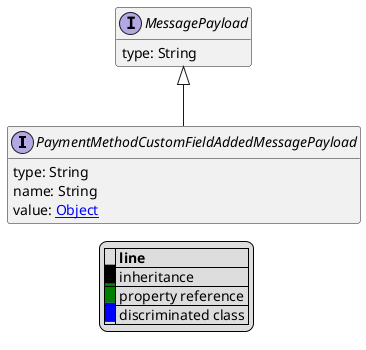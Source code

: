 @startuml

hide empty fields
hide empty methods
legend
|= |= line |
|<back:black>   </back>| inheritance |
|<back:green>   </back>| property reference |
|<back:blue>   </back>| discriminated class |
endlegend
interface PaymentMethodCustomFieldAddedMessagePayload [[PaymentMethodCustomFieldAddedMessagePayload.svg]] extends MessagePayload {
    type: String
    name: String
    value: [[Object.svg Object]]
}
interface MessagePayload [[MessagePayload.svg]]  {
    type: String
}





@enduml
